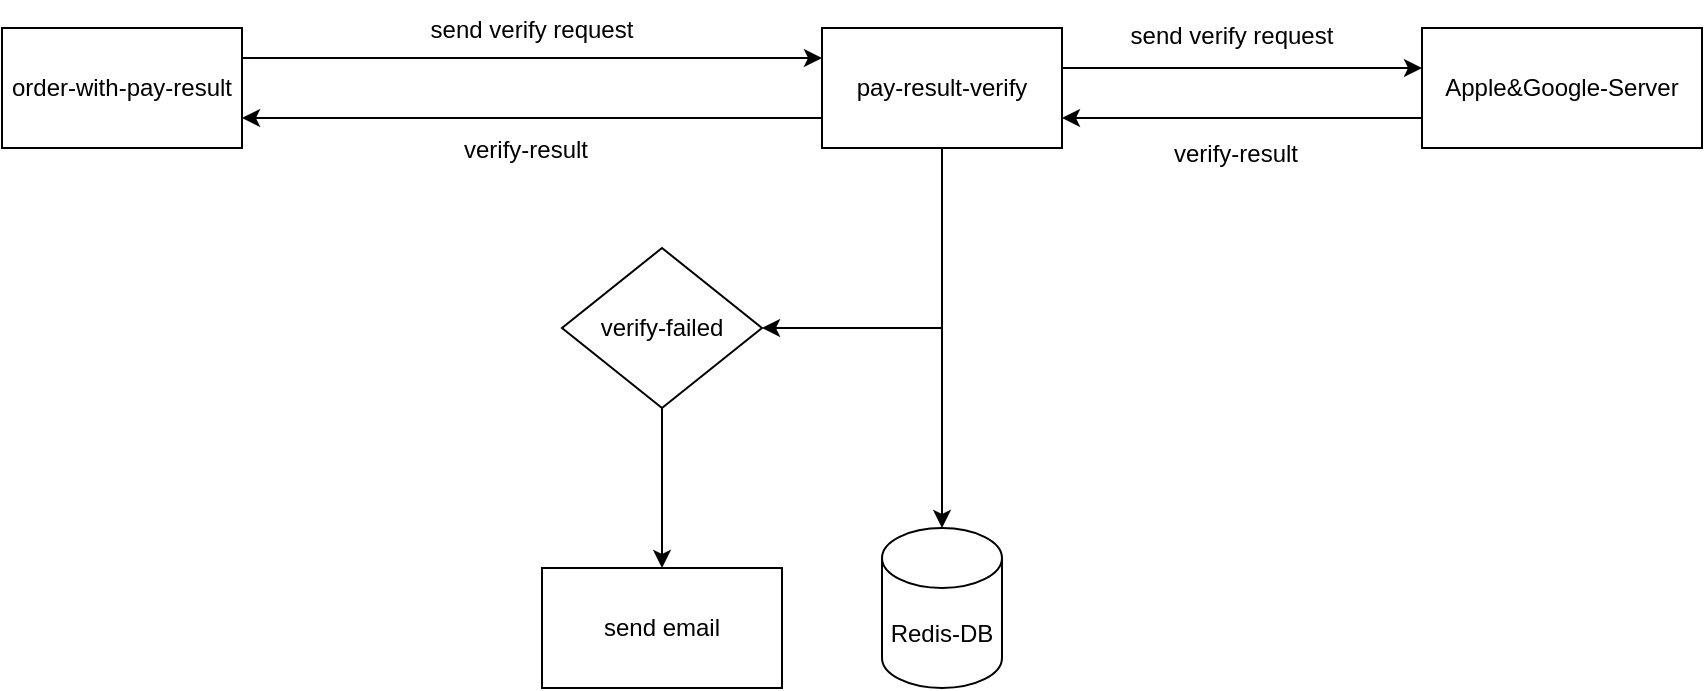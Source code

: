<mxfile version="22.1.5" type="github">
  <diagram name="第 1 页" id="BCM7maN5AzncqiT-iy19">
    <mxGraphModel dx="954" dy="610" grid="1" gridSize="10" guides="1" tooltips="1" connect="1" arrows="1" fold="1" page="1" pageScale="1" pageWidth="827" pageHeight="1169" math="0" shadow="0">
      <root>
        <mxCell id="0" />
        <mxCell id="1" parent="0" />
        <mxCell id="a_Q3sGPEtlaXUqwok0g--1" value="order-with-pay-result" style="rounded=0;whiteSpace=wrap;html=1;" vertex="1" parent="1">
          <mxGeometry x="170" y="200" width="120" height="60" as="geometry" />
        </mxCell>
        <mxCell id="a_Q3sGPEtlaXUqwok0g--8" style="edgeStyle=orthogonalEdgeStyle;rounded=0;orthogonalLoop=1;jettySize=auto;html=1;" edge="1" parent="1" source="a_Q3sGPEtlaXUqwok0g--2" target="a_Q3sGPEtlaXUqwok0g--7">
          <mxGeometry relative="1" as="geometry">
            <Array as="points">
              <mxPoint x="790" y="220" />
              <mxPoint x="790" y="220" />
            </Array>
          </mxGeometry>
        </mxCell>
        <mxCell id="a_Q3sGPEtlaXUqwok0g--2" value="pay-result-verify" style="rounded=0;whiteSpace=wrap;html=1;" vertex="1" parent="1">
          <mxGeometry x="580" y="200" width="120" height="60" as="geometry" />
        </mxCell>
        <mxCell id="a_Q3sGPEtlaXUqwok0g--3" value="Redis-DB" style="shape=cylinder3;whiteSpace=wrap;html=1;boundedLbl=1;backgroundOutline=1;size=15;" vertex="1" parent="1">
          <mxGeometry x="610" y="450" width="60" height="80" as="geometry" />
        </mxCell>
        <mxCell id="a_Q3sGPEtlaXUqwok0g--6" value="send verify request" style="text;html=1;strokeColor=none;fillColor=none;align=center;verticalAlign=middle;whiteSpace=wrap;rounded=0;" vertex="1" parent="1">
          <mxGeometry x="360" y="186" width="150" height="30" as="geometry" />
        </mxCell>
        <mxCell id="a_Q3sGPEtlaXUqwok0g--9" style="edgeStyle=orthogonalEdgeStyle;rounded=0;orthogonalLoop=1;jettySize=auto;html=1;entryX=1;entryY=0.75;entryDx=0;entryDy=0;" edge="1" parent="1" source="a_Q3sGPEtlaXUqwok0g--7" target="a_Q3sGPEtlaXUqwok0g--2">
          <mxGeometry relative="1" as="geometry">
            <Array as="points">
              <mxPoint x="840" y="245" />
              <mxPoint x="840" y="245" />
            </Array>
          </mxGeometry>
        </mxCell>
        <mxCell id="a_Q3sGPEtlaXUqwok0g--7" value="Apple&amp;amp;Google-Server" style="rounded=0;whiteSpace=wrap;html=1;" vertex="1" parent="1">
          <mxGeometry x="880" y="200" width="140" height="60" as="geometry" />
        </mxCell>
        <mxCell id="a_Q3sGPEtlaXUqwok0g--10" value="" style="endArrow=classic;html=1;rounded=0;exitX=1;exitY=0.25;exitDx=0;exitDy=0;entryX=0;entryY=0.25;entryDx=0;entryDy=0;" edge="1" parent="1" source="a_Q3sGPEtlaXUqwok0g--1" target="a_Q3sGPEtlaXUqwok0g--2">
          <mxGeometry width="50" height="50" relative="1" as="geometry">
            <mxPoint x="310" y="320" as="sourcePoint" />
            <mxPoint x="360" y="270" as="targetPoint" />
          </mxGeometry>
        </mxCell>
        <mxCell id="a_Q3sGPEtlaXUqwok0g--11" value="" style="endArrow=classic;html=1;rounded=0;entryX=1;entryY=0.75;entryDx=0;entryDy=0;exitX=0;exitY=0.75;exitDx=0;exitDy=0;" edge="1" parent="1" source="a_Q3sGPEtlaXUqwok0g--2" target="a_Q3sGPEtlaXUqwok0g--1">
          <mxGeometry width="50" height="50" relative="1" as="geometry">
            <mxPoint x="430" y="360" as="sourcePoint" />
            <mxPoint x="480" y="310" as="targetPoint" />
          </mxGeometry>
        </mxCell>
        <mxCell id="a_Q3sGPEtlaXUqwok0g--13" value="verify-result" style="text;html=1;strokeColor=none;fillColor=none;align=center;verticalAlign=middle;whiteSpace=wrap;rounded=0;" vertex="1" parent="1">
          <mxGeometry x="357" y="246" width="150" height="30" as="geometry" />
        </mxCell>
        <mxCell id="a_Q3sGPEtlaXUqwok0g--14" style="edgeStyle=orthogonalEdgeStyle;rounded=0;orthogonalLoop=1;jettySize=auto;html=1;entryX=0.5;entryY=0;entryDx=0;entryDy=0;entryPerimeter=0;" edge="1" parent="1" source="a_Q3sGPEtlaXUqwok0g--2" target="a_Q3sGPEtlaXUqwok0g--3">
          <mxGeometry relative="1" as="geometry" />
        </mxCell>
        <mxCell id="a_Q3sGPEtlaXUqwok0g--19" style="edgeStyle=orthogonalEdgeStyle;rounded=0;orthogonalLoop=1;jettySize=auto;html=1;entryX=0.5;entryY=0;entryDx=0;entryDy=0;" edge="1" parent="1" source="a_Q3sGPEtlaXUqwok0g--16" target="a_Q3sGPEtlaXUqwok0g--18">
          <mxGeometry relative="1" as="geometry" />
        </mxCell>
        <mxCell id="a_Q3sGPEtlaXUqwok0g--16" value="verify-failed" style="rhombus;whiteSpace=wrap;html=1;" vertex="1" parent="1">
          <mxGeometry x="450" y="310" width="100" height="80" as="geometry" />
        </mxCell>
        <mxCell id="a_Q3sGPEtlaXUqwok0g--17" value="" style="endArrow=classic;html=1;rounded=0;entryX=1;entryY=0.5;entryDx=0;entryDy=0;" edge="1" parent="1" target="a_Q3sGPEtlaXUqwok0g--16">
          <mxGeometry width="50" height="50" relative="1" as="geometry">
            <mxPoint x="640" y="350" as="sourcePoint" />
            <mxPoint x="490" y="400" as="targetPoint" />
          </mxGeometry>
        </mxCell>
        <mxCell id="a_Q3sGPEtlaXUqwok0g--18" value="send email" style="rounded=0;whiteSpace=wrap;html=1;" vertex="1" parent="1">
          <mxGeometry x="440" y="470" width="120" height="60" as="geometry" />
        </mxCell>
        <mxCell id="a_Q3sGPEtlaXUqwok0g--20" value="send verify request" style="text;html=1;strokeColor=none;fillColor=none;align=center;verticalAlign=middle;whiteSpace=wrap;rounded=0;" vertex="1" parent="1">
          <mxGeometry x="710" y="189" width="150" height="30" as="geometry" />
        </mxCell>
        <mxCell id="a_Q3sGPEtlaXUqwok0g--21" value="verify-result" style="text;html=1;strokeColor=none;fillColor=none;align=center;verticalAlign=middle;whiteSpace=wrap;rounded=0;" vertex="1" parent="1">
          <mxGeometry x="712" y="248" width="150" height="30" as="geometry" />
        </mxCell>
      </root>
    </mxGraphModel>
  </diagram>
</mxfile>

